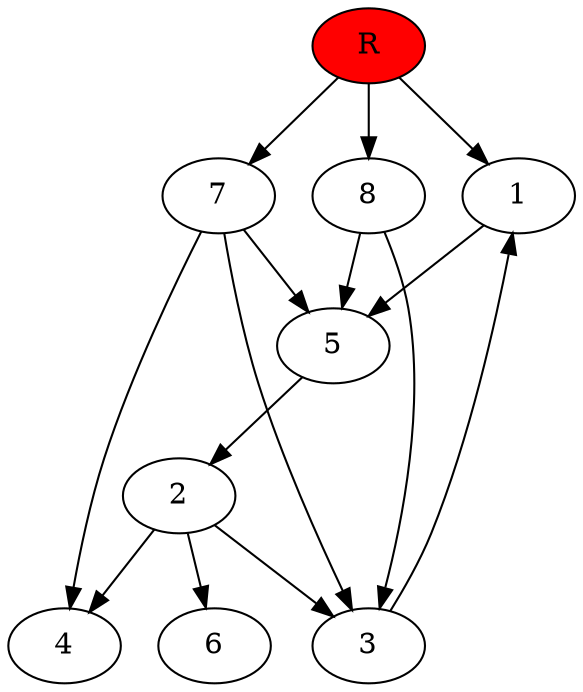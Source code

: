 digraph prb25423 {
	1
	2
	3
	4
	5
	6
	7
	8
	R [fillcolor="#ff0000" style=filled]
	1 -> 5
	2 -> 3
	2 -> 4
	2 -> 6
	3 -> 1
	5 -> 2
	7 -> 3
	7 -> 4
	7 -> 5
	8 -> 3
	8 -> 5
	R -> 1
	R -> 7
	R -> 8
}
